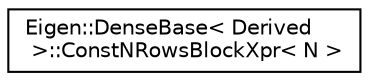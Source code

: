digraph "Graphical Class Hierarchy"
{
  edge [fontname="Helvetica",fontsize="10",labelfontname="Helvetica",labelfontsize="10"];
  node [fontname="Helvetica",fontsize="10",shape=record];
  rankdir="LR";
  Node1 [label="Eigen::DenseBase\< Derived\l \>::ConstNRowsBlockXpr\< N \>",height=0.2,width=0.4,color="black", fillcolor="white", style="filled",URL="$struct_eigen_1_1_dense_base_1_1_const_n_rows_block_xpr.html"];
}

